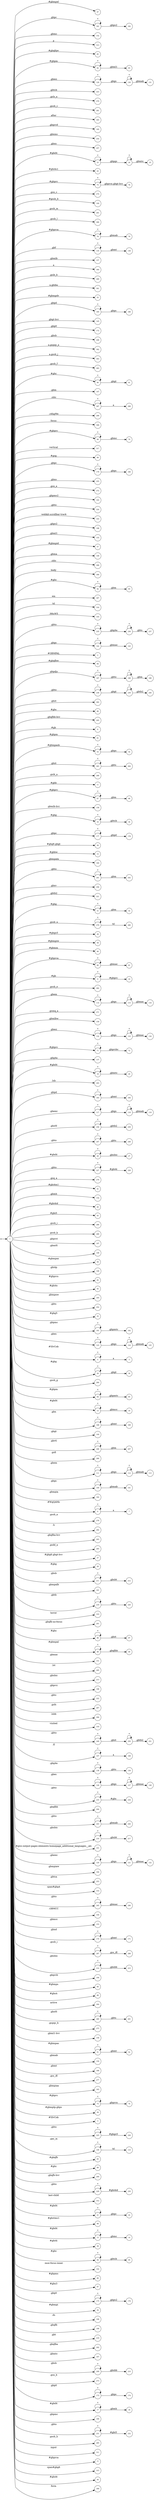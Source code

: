 digraph NFA {
  rankdir=LR;
  node [shape=circle, fontsize=10];
  __start [shape=point, label=""];
  __start -> 1;
  47 [label="47"];
  181 [label="181"];
  240 [label="240"];
  152 [label="152"];
  30 [label="30"];
  313 [label="313"];
  81 [label="81"];
  85 [label="85"];
  112 [label="112"];
  62 [label="62"];
  14 [label="14"];
  129 [label="129"];
  223 [label="223"];
  270 [label="270"];
  281 [label="281"];
  305 [label="305"];
  195 [label="195"];
  254 [label="254"];
  257 [label="257"];
  259 [label="259"];
  1 [label="1"];
  25 [label="25"];
  23 [label="23"];
  43 [label="43"];
  116 [label="116"];
  75 [label="75"];
  141 [label="141"];
  274 [label="274"];
  100 [label="100"];
  291 [label="291"];
  290 [label="290"];
  78 [label="78"];
  135 [label="135"];
  157 [label="157"];
  298 [label="298"];
  300 [label="300"];
  269 [label="269"];
  301 [label="301"];
  55 [label="55"];
  185 [label="185"];
  145 [label="145"];
  172 [label="172"];
  208 [label="208"];
  302 [label="302"];
  303 [label="303"];
  16 [label="16"];
  113 [label="113"];
  283 [label="283"];
  90 [label="90"];
  147 [label="147"];
  297 [label="297"];
  299 [label="299"];
  308 [label="308"];
  69 [label="69"];
  215 [label="215"];
  317 [label="317"];
  97 [label="97"];
  99 [label="99"];
  179 [label="179"];
  255 [label="255"];
  272 [label="272"];
  193 [label="193"];
  224 [label="224"];
  103 [label="103"];
  198 [label="198"];
  180 [label="180"];
  155 [label="155"];
  57 [label="57"];
  110 [label="110"];
  149 [label="149"];
  108 [label="108"];
  296 [label="296"];
  306 [label="306"];
  92 [label="92"];
  54 [label="54"];
  307 [label="307"];
  316 [label="316"];
  105 [label="105"];
  235 [label="235"];
  93 [label="93"];
  142 [label="142"];
  2 [label="2"];
  84 [label="84"];
  187 [label="187"];
  63 [label="63"];
  226 [label="226"];
  232 [label="232"];
  228 [label="228"];
  238 [label="238"];
  262 [label="262"];
  86 [label="86"];
  250 [label="250"];
  205 [label="205"];
  8 [label="8"];
  61 [label="61"];
  171 [label="171"];
  210 [label="210"];
  53 [label="53"];
  248 [label="248"];
  263 [label="263"];
  268 [label="268"];
  11 [label="11"];
  65 [label="65"];
  67 [label="67"];
  158 [label="158"];
  182 [label="182"];
  33 [label="33"];
  177 [label="177"];
  36 [label="36"];
  12 [label="12"];
  160 [label="160"];
  241 [label="241"];
  256 [label="256"];
  221 [label="221"];
  31 [label="31"];
  279 [label="279"];
  38 [label="38"];
  220 [label="220"];
  58 [label="58"];
  79 [label="79"];
  46 [label="46"];
  121 [label="121"];
  80 [label="80"];
  9 [label="9"];
  282 [label="282"];
  114 [label="114"];
  271 [label="271"];
  159 [label="159"];
  132 [label="132"];
  71 [label="71"];
  137 [label="137"];
  19 [label="19"];
  293 [label="293"];
  183 [label="183"];
  117 [label="117"];
  258 [label="258"];
  20 [label="20"];
  136 [label="136"];
  76 [label="76"];
  236 [label="236"];
  247 [label="247"];
  26 [label="26"];
  227 [label="227"];
  276 [label="276"];
  124 [label="124"];
  131 [label="131"];
  41 [label="41"];
  130 [label="130"];
  154 [label="154"];
  40 [label="40"];
  45 [label="45"];
  286 [label="286"];
  289 [label="289"];
  10 [label="10"];
  197 [label="197"];
  178 [label="178"];
  148 [label="148"];
  68 [label="68"];
  50 [label="50"];
  134 [label="134"];
  174 [label="174"];
  146 [label="146"];
  82 [label="82"];
  42 [label="42"];
  165 [label="165"];
  252 [label="252"];
  35 [label="35"];
  191 [label="191"];
  123 [label="123"];
  143 [label="143"];
  4 [label="4"];
  29 [label="29"];
  32 [label="32"];
  217 [label="217"];
  284 [label="284"];
  64 [label="64"];
  15 [label="15"];
  128 [label="128"];
  261 [label="261"];
  168 [label="168"];
  144 [label="144"];
  206 [label="206"];
  115 [label="115"];
  266 [label="266"];
  34 [label="34"];
  111 [label="111"];
  95 [label="95"];
  118 [label="118"];
  140 [label="140"];
  162 [label="162"];
  176 [label="176"];
  6 [label="6"];
  264 [label="264"];
  278 [label="278"];
  280 [label="280"];
  52 [label="52"];
  74 [label="74"];
  288 [label="288"];
  212 [label="212"];
  292 [label="292"];
  203 [label="203"];
  265 [label="265"];
  37 [label="37"];
  28 [label="28"];
  189 [label="189"];
  211 [label="211"];
  161 [label="161"];
  219 [label="219"];
  310 [label="310"];
  201 [label="201"];
  96 [label="96"];
  48 [label="48"];
  151 [label="151"];
  251 [label="251"];
  295 [label="295"];
  213 [label="213"];
  196 [label="196"];
  244 [label="244"];
  222 [label="222"];
  267 [label="267"];
  294 [label="294"];
  318 [label="318"];
  249 [label="249"];
  107 [label="107"];
  18 [label="18"];
  138 [label="138"];
  188 [label="188"];
  126 [label="126"];
  233 [label="233"];
  204 [label="204"];
  139 [label="139"];
  243 [label="243"];
  216 [label="216"];
  239 [label="239"];
  101 [label="101"];
  120 [label="120"];
  164 [label="164"];
  253 [label="253"];
  314 [label="314"];
  245 [label="245"];
  104 [label="104"];
  169 [label="169"];
  153 [label="153"];
  170 [label="170"];
  24 [label="24"];
  72 [label="72"];
  287 [label="287"];
  214 [label="214"];
  194 [label="194"];
  60 [label="60"];
  88 [label="88"];
  119 [label="119"];
  304 [label="304"];
  5 [label="5"];
  127 [label="127"];
  260 [label="260"];
  275 [label="275"];
  156 [label="156"];
  207 [label="207"];
  51 [label="51"];
  150 [label="150"];
  166 [label="166"];
  277 [label="277"];
  163 [label="163"];
  22 [label="22"];
  73 [label="73"];
  7 [label="7"];
  59 [label="59"];
  3 [label="3"];
  225 [label="225"];
  109 [label="109"];
  186 [label="186"];
  83 [label="83"];
  89 [label="89"];
  200 [label="200"];
  230 [label="230"];
  242 [label="242"];
  229 [label="229"];
  312 [label="312"];
  21 [label="21"];
  184 [label="184"];
  122 [label="122"];
  98 [label="98"];
  13 [label="13"];
  39 [label="39"];
  94 [label="94"];
  237 [label="237"];
  102 [label="102"];
  66 [label="66"];
  87 [label="87"];
  175 [label="175"];
  56 [label="56"];
  106 [label="106"];
  192 [label="192"];
  199 [label="199"];
  218 [label="218"];
  246 [label="246"];
  70 [label="70"];
  125 [label="125"];
  202 [label="202"];
  27 [label="27"];
  167 [label="167"];
  209 [label="209"];
  273 [label="273"];
  173 [label="173"];
  17 [label="17"];
  49 [label="49"];
  91 [label="91"];
  190 [label="190"];
  231 [label="231"];
  234 [label="234"];
  285 [label="285"];
  311 [label="311"];
  77 [label="77"];
  315 [label="315"];
  133 [label="133"];
  44 [label="44"];
  309 [label="309"];
  { node [shape=doublecircle]; 2 3 5 7 8 10 11 12 14 16 18 20 22 25 27 28 30 32 34 35 36 37 38 39 40 41 42 43 44 45 46 47 49 50 52 54 55 56 57 58 59 60 61 63 65 66 68 70 72 74 76 77 79 81 82 83 84 85 86 87 88 89 91 93 95 97 98 99 100 101 102 103 104 105 106 108 110 113 116 119 122 125 128 131 134 136 137 139 141 143 144 145 146 147 148 149 150 151 152 153 154 155 156 157 158 159 160 161 162 163 164 165 166 167 169 171 172 174 176 178 180 182 184 186 189 190 192 193 194 195 196 197 198 199 200 201 202 203 204 205 207 208 210 212 213 215 217 218 220 221 222 223 224 226 228 230 232 234 237 240 242 244 246 248 251 252 253 254 255 256 257 259 261 262 264 265 266 267 268 269 270 271 272 273 274 275 276 277 278 280 281 282 283 284 285 286 288 289 290 291 292 293 294 295 296 298 299 300 301 302 303 304 305 306 307 308 309 310 311 312 313 314 315 316 317 318 }
  1 -> 2 [label="#GBMPAL"];
  1 -> 3 [label="#SIvCob"];
  1 -> 4 [label="#SIvCob"];
  4 -> 4 [label="*"];
  4 -> 5 [label="a"];
  1 -> 6 [label="#WqQANb"];
  6 -> 6 [label="*"];
  6 -> 7 [label="a"];
  1 -> 8 [label="#gb"];
  1 -> 9 [label="#gb"];
  9 -> 9 [label="*"];
  9 -> 10 [label="#gbprc"];
  1 -> 11 [label="#gbb"];
  1 -> 12 [label="#gbbw"];
  1 -> 13 [label="#gbd4"];
  13 -> 13 [label="*"];
  13 -> 14 [label=".gbmc"];
  1 -> 15 [label="#gbd4"];
  15 -> 15 [label="*"];
  15 -> 16 [label=".gbmcc"];
  1 -> 17 [label="#gbd4"];
  17 -> 17 [label="*"];
  17 -> 18 [label=".gbmh"];
  1 -> 19 [label="#gbd4"];
  19 -> 19 [label="*"];
  19 -> 20 [label=".gbmtc"];
  1 -> 21 [label="#gbd4"];
  21 -> 21 [label="*"];
  21 -> 22 [label=".gbpc"];
  1 -> 23 [label="#gbd4"];
  23 -> 23 [label="*"];
  23 -> 24 [label=".gbpgs"];
  24 -> 24 [label="*"];
  24 -> 25 [label=".gbmtc"];
  1 -> 26 [label="#gbd4"];
  26 -> 26 [label="*"];
  26 -> 27 [label=".gbsbic"];
  1 -> 28 [label="#gbg"];
  1 -> 29 [label="#gbg"];
  29 -> 29 [label="*"];
  29 -> 30 [label=".gbgt"];
  1 -> 31 [label="#gbg"];
  31 -> 31 [label="*"];
  31 -> 32 [label=".gbm"];
  1 -> 33 [label="#gbg"];
  33 -> 33 [label="*"];
  33 -> 34 [label=".gbtcb"];
  1 -> 35 [label="#gbg5"];
  1 -> 36 [label="#gbg6.gbgt"];
  1 -> 37 [label="#gbg6.gbgt-hvr"];
  1 -> 38 [label="#gbgs5"];
  1 -> 39 [label="#gbi4i"];
  1 -> 40 [label="#gbi4id"];
  1 -> 41 [label="#gbi4m1"];
  1 -> 42 [label="#gbi4s"];
  1 -> 43 [label="#gbi4s1"];
  1 -> 44 [label="#gbi4t"];
  1 -> 45 [label="#gbi5"];
  1 -> 46 [label="#gbmm"];
  1 -> 47 [label="#gbmpal"];
  1 -> 48 [label="#gbmpal"];
  48 -> 48 [label="*"];
  48 -> 49 [label=".gbqfbb"];
  1 -> 50 [label="#gbmpas"];
  1 -> 51 [label="#gbmpas"];
  51 -> 51 [label="*"];
  51 -> 52 [label=".gbmt"];
  1 -> 53 [label="#gbmpasb"];
  53 -> 53 [label="*"];
  53 -> 54 [label=".gbps"];
  1 -> 55 [label="#gbmpdv"];
  1 -> 56 [label="#gbmpi"];
  1 -> 57 [label="#gbmpid"];
  1 -> 58 [label="#gbmpiw"];
  1 -> 59 [label="#gbmplp.gbps"];
  1 -> 60 [label="#gbmps"];
  1 -> 61 [label="#gbpm"];
  1 -> 62 [label="#gbpm"];
  62 -> 62 [label="*"];
  62 -> 63 [label=".gbml1"];
  1 -> 64 [label="#gbpm"];
  64 -> 64 [label="*"];
  64 -> 65 [label=".gbpmtc"];
  1 -> 66 [label="#gbpms"];
  1 -> 67 [label="#gbprc"];
  67 -> 67 [label="*"];
  67 -> 68 [label=".gbm"];
  1 -> 69 [label="#gbprc"];
  69 -> 69 [label="*"];
  69 -> 70 [label=".gbmc"];
  1 -> 71 [label="#gbprc"];
  71 -> 71 [label="*"];
  71 -> 72 [label=".gbprcbc"];
  1 -> 73 [label="#gbprc"];
  73 -> 73 [label="*"];
  73 -> 74 [label=".gbprcx"];
  1 -> 75 [label="#gbprc"];
  75 -> 75 [label="*"];
  75 -> 76 [label=".gbprcx.gbgt-hvr"];
  1 -> 77 [label="#gbprca"];
  1 -> 78 [label="#gbprca"];
  78 -> 78 [label="*"];
  78 -> 79 [label=".gbmab"];
  1 -> 80 [label="#gbprca"];
  80 -> 80 [label="*"];
  80 -> 81 [label=".gbmac"];
  1 -> 82 [label="#gbprcs"];
  1 -> 83 [label="#gbqfb"];
  1 -> 84 [label="#gbqfbw"];
  1 -> 85 [label="#gbqfqw"];
  1 -> 86 [label="#gbs"];
  1 -> 87 [label="#gbx3"];
  1 -> 88 [label="#gbx4"];
  1 -> 89 [label="#gbz"];
  1 -> 90 [label="#gbz"];
  90 -> 90 [label="*"];
  90 -> 91 [label=".gbgt"];
  1 -> 92 [label="#gbz"];
  92 -> 92 [label="*"];
  92 -> 93 [label=".gbm"];
  1 -> 94 [label="#gbz"];
  94 -> 94 [label="*"];
  94 -> 95 [label=".gbtcb"];
  1 -> 96 [label="#gbz"];
  96 -> 96 [label="*"];
  96 -> 97 [label=".gbzt"];
  1 -> 98 [label="#gbztms1"];
  1 -> 99 [label="#gog"];
  1 -> 100 [label="#gssb_b"];
  1 -> 101 [label="#gws-output-pages-elements-homepage_additional_languages__als"];
  1 -> 102 [label="-moz-focus-inner"];
  1 -> 103 [label="-webkit-scrollbar-track"];
  1 -> 104 [label=".GBMCC"];
  1 -> 105 [label=".H6sW5"];
  1 -> 106 [label=".ds"];
  1 -> 107 [label=".fl"];
  107 -> 107 [label="*"];
  107 -> 108 [label="a"];
  1 -> 109 [label=".gac_m"];
  109 -> 109 [label="*"];
  109 -> 110 [label="td"];
  1 -> 111 [label=".gbem"];
  111 -> 111 [label="*"];
  111 -> 112 [label=".gbgs"];
  112 -> 112 [label="*"];
  112 -> 113 [label=".gbmab"];
  1 -> 114 [label=".gbem"];
  114 -> 114 [label="*"];
  114 -> 115 [label=".gbgs"];
  115 -> 115 [label="*"];
  115 -> 116 [label=".gbmac"];
  1 -> 117 [label=".gbemi"];
  117 -> 117 [label="*"];
  117 -> 118 [label=".gbgs"];
  118 -> 118 [label="*"];
  118 -> 119 [label=".gbmab"];
  1 -> 120 [label=".gbemi"];
  120 -> 120 [label="*"];
  120 -> 121 [label=".gbgs"];
  121 -> 121 [label="*"];
  121 -> 122 [label=".gbmac"];
  1 -> 123 [label=".gbes"];
  123 -> 123 [label="*"];
  123 -> 124 [label=".gbgs"];
  124 -> 124 [label="*"];
  124 -> 125 [label=".gbmab"];
  1 -> 126 [label=".gbes"];
  126 -> 126 [label="*"];
  126 -> 127 [label=".gbgs"];
  127 -> 127 [label="*"];
  127 -> 128 [label=".gbmac"];
  1 -> 129 [label=".gbesi"];
  129 -> 129 [label="*"];
  129 -> 130 [label=".gbgs"];
  130 -> 130 [label="*"];
  130 -> 131 [label=".gbmab"];
  1 -> 132 [label=".gbesi"];
  132 -> 132 [label="*"];
  132 -> 133 [label=".gbgs"];
  133 -> 133 [label="*"];
  133 -> 134 [label=".gbmac"];
  1 -> 135 [label=".gbf"];
  135 -> 135 [label="*"];
  135 -> 136 [label=".gbmt"];
  1 -> 137 [label=".gbg4a"];
  1 -> 138 [label=".gbg4a"];
  138 -> 138 [label="*"];
  138 -> 139 [label=".gbts"];
  1 -> 140 [label=".gbgs"];
  140 -> 140 [label="*"];
  140 -> 141 [label=".gbmab"];
  1 -> 142 [label=".gbgs"];
  142 -> 142 [label="*"];
  142 -> 143 [label=".gbmac"];
  1 -> 144 [label=".gbgt"];
  1 -> 145 [label=".gbgt-hvr"];
  1 -> 146 [label=".gbi4p"];
  1 -> 147 [label=".gbm"];
  1 -> 148 [label=".gbm0l"];
  1 -> 149 [label=".gbma"];
  1 -> 150 [label=".gbmab"];
  1 -> 151 [label=".gbmac"];
  1 -> 152 [label=".gbmc"];
  1 -> 153 [label=".gbmcc"];
  1 -> 154 [label=".gbmh"];
  1 -> 155 [label=".gbml1"];
  1 -> 156 [label=".gbml1-hvr"];
  1 -> 157 [label=".gbmlb"];
  1 -> 158 [label=".gbmlb-hvr"];
  1 -> 159 [label=".gbmlbw"];
  1 -> 160 [label=".gbmpala"];
  1 -> 161 [label=".gbmpalb"];
  1 -> 162 [label=".gbmpia"];
  1 -> 163 [label=".gbmpiaa"];
  1 -> 164 [label=".gbmpiaw"];
  1 -> 165 [label=".gbmpnw"];
  1 -> 166 [label=".gbmt"];
  1 -> 167 [label=".gbmtc"];
  1 -> 168 [label=".gbn"];
  168 -> 168 [label="*"];
  168 -> 169 [label=".gbmt"];
  1 -> 170 [label=".gbnd"];
  170 -> 170 [label="*"];
  170 -> 171 [label=".gbmt"];
  1 -> 172 [label=".gbp0"];
  1 -> 173 [label=".gbp0"];
  173 -> 173 [label="*"];
  173 -> 174 [label=".gbps"];
  1 -> 175 [label=".gbp0"];
  175 -> 175 [label="*"];
  175 -> 176 [label=".gbps2"];
  1 -> 177 [label=".gbpc"];
  177 -> 177 [label="*"];
  177 -> 178 [label=".gbpd"];
  1 -> 179 [label=".gbpc"];
  179 -> 179 [label="*"];
  179 -> 180 [label=".gbps"];
  1 -> 181 [label=".gbpc"];
  181 -> 181 [label="*"];
  181 -> 182 [label=".gbps2"];
  1 -> 183 [label=".gbpd"];
  183 -> 183 [label="*"];
  183 -> 184 [label=".gbmt"];
  1 -> 185 [label=".gbpd"];
  185 -> 185 [label="*"];
  185 -> 186 [label=".gbps"];
  1 -> 187 [label=".gbpdjs"];
  187 -> 187 [label="*"];
  187 -> 188 [label=".gbto"];
  188 -> 188 [label="*"];
  188 -> 189 [label=".gbm"];
  1 -> 190 [label=".gbpmc"];
  1 -> 191 [label=".gbpmc"];
  191 -> 191 [label="*"];
  191 -> 192 [label=".gbpmtc"];
  1 -> 193 [label=".gbpms2"];
  1 -> 194 [label=".gbprcb"];
  1 -> 195 [label=".gbprcd"];
  1 -> 196 [label=".gbprci"];
  1 -> 197 [label=".gbprct"];
  1 -> 198 [label=".gbps2"];
  1 -> 199 [label=".gbqfb"];
  1 -> 200 [label=".gbqfb-hvr"];
  1 -> 201 [label=".gbqfb-no-focus"];
  1 -> 202 [label=".gbqfba"];
  1 -> 203 [label=".gbqfba-hvr"];
  1 -> 204 [label=".gbqfbb"];
  1 -> 205 [label=".gbqfbb-hvr"];
  1 -> 206 [label=".gbrtl"];
  206 -> 206 [label="*"];
  206 -> 207 [label=".gbm"];
  1 -> 208 [label=".gbsb"];
  1 -> 209 [label=".gbsb"];
  209 -> 209 [label="*"];
  209 -> 210 [label=".gbsbb"];
  1 -> 211 [label=".gbsb"];
  211 -> 211 [label="*"];
  211 -> 212 [label=".gbsbt"];
  1 -> 213 [label=".gbsbic"];
  1 -> 214 [label=".gbsbis"];
  214 -> 214 [label="*"];
  214 -> 215 [label=".gbsbb"];
  1 -> 216 [label=".gbsbis"];
  216 -> 216 [label="*"];
  216 -> 217 [label=".gbsbt"];
  1 -> 218 [label=".gbt"];
  1 -> 219 [label=".gbtb"];
  219 -> 219 [label="*"];
  219 -> 220 [label=".gbts"];
  1 -> 221 [label=".gbtb2"];
  1 -> 222 [label=".gbtc"];
  1 -> 223 [label=".gbtcb"];
  1 -> 224 [label=".gbto"];
  1 -> 225 [label=".gbto"];
  225 -> 225 [label="*"];
  225 -> 226 [label="#gbgs5"];
  1 -> 227 [label=".gbto"];
  227 -> 227 [label="*"];
  227 -> 228 [label="#gbi4i"];
  1 -> 229 [label=".gbto"];
  229 -> 229 [label="*"];
  229 -> 230 [label="#gbi4id"];
  1 -> 231 [label=".gbto"];
  231 -> 231 [label="*"];
  231 -> 232 [label="#gbi5"];
  1 -> 233 [label=".gbto"];
  233 -> 233 [label="*"];
  233 -> 234 [label="#gbs"];
  1 -> 235 [label=".gbto"];
  235 -> 235 [label="*"];
  235 -> 236 [label=".gbg4a"];
  236 -> 236 [label="*"];
  236 -> 237 [label=".gbts"];
  1 -> 238 [label=".gbto"];
  238 -> 238 [label="*"];
  238 -> 239 [label=".gbgt"];
  239 -> 239 [label="*"];
  239 -> 240 [label=".gbtb2"];
  1 -> 241 [label=".gbto"];
  241 -> 241 [label="*"];
  241 -> 242 [label=".gbm"];
  1 -> 243 [label=".gbto"];
  243 -> 243 [label="*"];
  243 -> 244 [label=".gbmab"];
  1 -> 245 [label=".gbto"];
  245 -> 245 [label="*"];
  245 -> 246 [label=".gbmac"];
  1 -> 247 [label=".gbto"];
  247 -> 247 [label="*"];
  247 -> 248 [label=".gbts"];
  1 -> 249 [label=".gbto"];
  249 -> 249 [label="*"];
  249 -> 250 [label=".gbzt"];
  250 -> 250 [label="*"];
  250 -> 251 [label=".gbtb2"];
  1 -> 252 [label=".gbts"];
  1 -> 253 [label=".gbtsa"];
  1 -> 254 [label=".gbxms"];
  1 -> 255 [label=".gbxo"];
  1 -> 256 [label=".gbxv"];
  1 -> 257 [label=".gbxx"];
  1 -> 258 [label=".gbz0l"];
  258 -> 258 [label="*"];
  258 -> 259 [label=".gbtb2"];
  1 -> 260 [label=".gbz0l"];
  260 -> 260 [label="*"];
  260 -> 261 [label=".gbts"];
  1 -> 262 [label=".gbzt"];
  1 -> 263 [label=".gbzt"];
  263 -> 263 [label="*"];
  263 -> 264 [label=".gbts"];
  1 -> 265 [label=".gsdd_a"];
  1 -> 266 [label=".gsfi"];
  1 -> 267 [label=".gsfs"];
  1 -> 268 [label=".gsib_a"];
  1 -> 269 [label=".gsib_b"];
  1 -> 270 [label=".gsls_a"];
  1 -> 271 [label=".gsmq_a"];
  1 -> 272 [label=".gsn_a"];
  1 -> 273 [label=".gsn_b"];
  1 -> 274 [label=".gsn_c"];
  1 -> 275 [label=".gspqs_b"];
  1 -> 276 [label=".gsq_a"];
  1 -> 277 [label=".gss_ifl"];
  1 -> 278 [label=".gssb_a"];
  1 -> 279 [label=".gssb_a"];
  279 -> 279 [label="*"];
  279 -> 280 [label="td"];
  1 -> 281 [label=".gssb_c"];
  1 -> 282 [label=".gssb_e"];
  1 -> 283 [label=".gssb_f"];
  1 -> 284 [label=".gssb_g"];
  1 -> 285 [label=".gssb_h"];
  1 -> 286 [label=".gssb_i"];
  1 -> 287 [label=".gssb_i"];
  287 -> 287 [label="*"];
  287 -> 288 [label=".gss_ifl"];
  1 -> 289 [label=".gssb_k"];
  1 -> 290 [label=".gssb_l"];
  1 -> 291 [label=".gssb_m"];
  1 -> 292 [label=".h"];
  1 -> 293 [label=".lsb"];
  1 -> 294 [label=".lsbb"];
  1 -> 295 [label=".lst"];
  1 -> 296 [label=".sblc"];
  1 -> 297 [label=".sblc"];
  297 -> 297 [label="*"];
  297 -> 298 [label="a"];
  1 -> 299 [label=".z4hgWe"];
  1 -> 300 [label="a"];
  1 -> 301 [label="a.gbiba"];
  1 -> 302 [label="a.gspqs_a"];
  1 -> 303 [label="a.gssb_j"];
  1 -> 304 [label="active"];
  1 -> 305 [label="after"];
  1 -> 306 [label="body"];
  1 -> 307 [label="em"];
  1 -> 308 [label="focus"];
  1 -> 309 [label="form"];
  1 -> 310 [label="hover"];
  1 -> 311 [label="input"];
  1 -> 312 [label="last-child"];
  1 -> 313 [label="p"];
  1 -> 314 [label="span#gbg4"];
  1 -> 315 [label="span#gbg6"];
  1 -> 316 [label="td"];
  1 -> 317 [label="vertical"];
  1 -> 318 [label="visited"];
}
